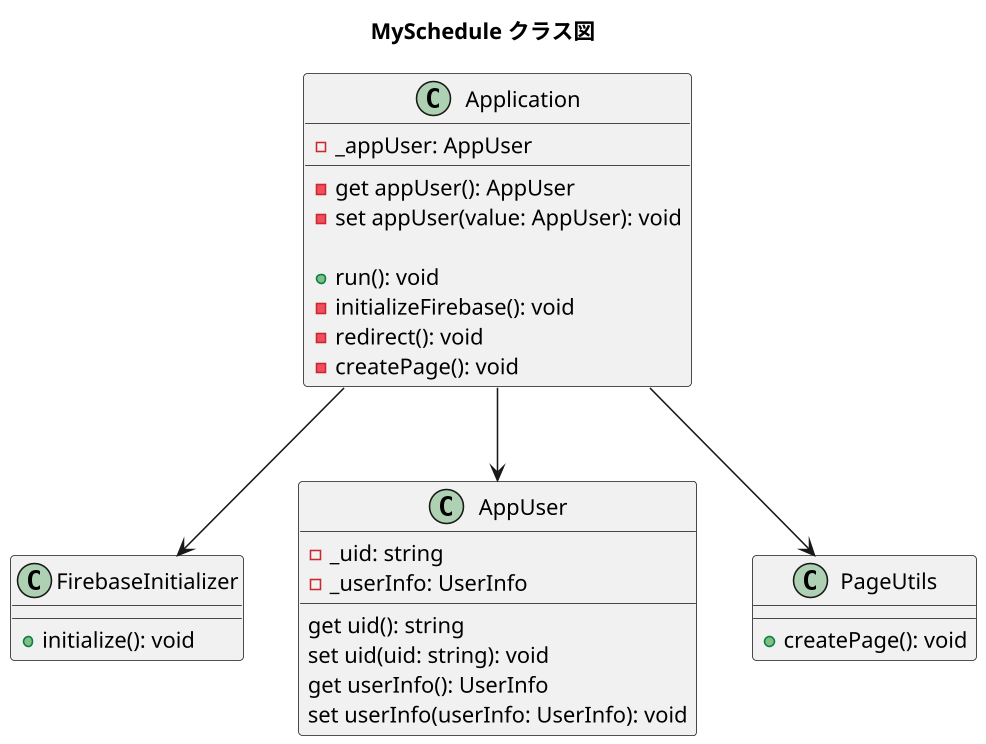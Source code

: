 @startuml MySchedule
title MySchedule クラス図
skinparam dpi 150

class Application {
  - _appUser: AppUser

  - get appUser(): AppUser
  - set appUser(value: AppUser): void

  + run(): void
  - initializeFirebase(): void
  - redirect(): void
  - createPage(): void
}

class FirebaseInitializer {
  + initialize(): void
}

class AppUser {
    - _uid: string
    - _userInfo: UserInfo

    get uid(): string
    set uid(uid: string): void
    get userInfo(): UserInfo
    set userInfo(userInfo: UserInfo): void
}

class PageUtils {
  + createPage(): void
}

Application --> FirebaseInitializer
Application --> AppUser
Application --> PageUtils

@enduml